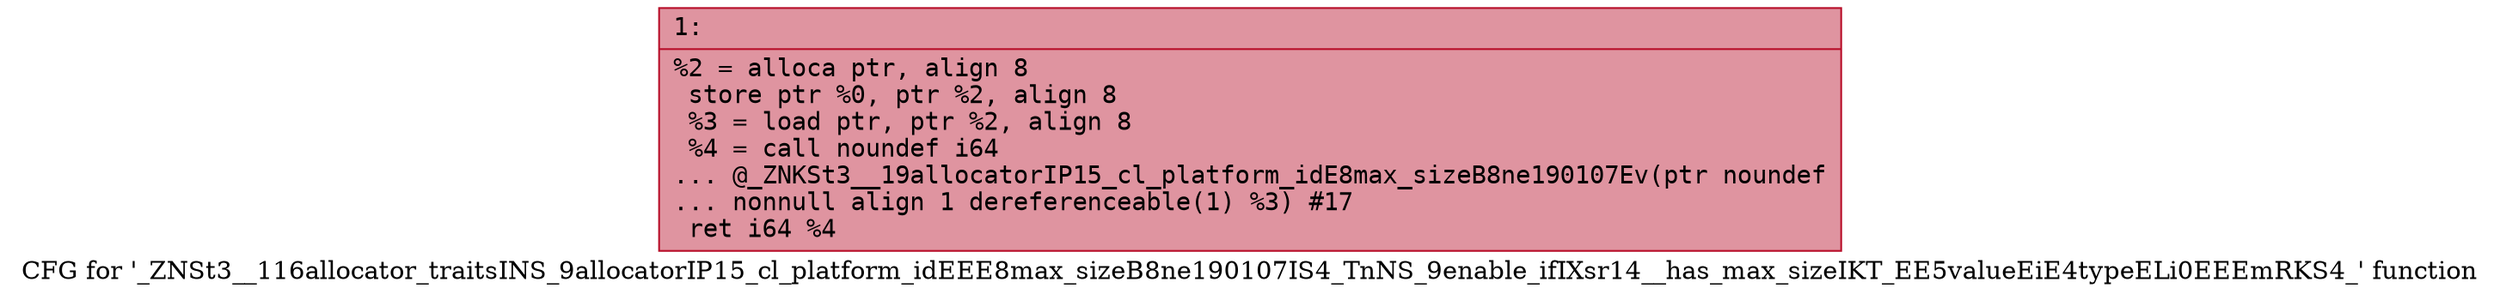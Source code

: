 digraph "CFG for '_ZNSt3__116allocator_traitsINS_9allocatorIP15_cl_platform_idEEE8max_sizeB8ne190107IS4_TnNS_9enable_ifIXsr14__has_max_sizeIKT_EE5valueEiE4typeELi0EEEmRKS4_' function" {
	label="CFG for '_ZNSt3__116allocator_traitsINS_9allocatorIP15_cl_platform_idEEE8max_sizeB8ne190107IS4_TnNS_9enable_ifIXsr14__has_max_sizeIKT_EE5valueEiE4typeELi0EEEmRKS4_' function";

	Node0x600000634320 [shape=record,color="#b70d28ff", style=filled, fillcolor="#b70d2870" fontname="Courier",label="{1:\l|  %2 = alloca ptr, align 8\l  store ptr %0, ptr %2, align 8\l  %3 = load ptr, ptr %2, align 8\l  %4 = call noundef i64\l... @_ZNKSt3__19allocatorIP15_cl_platform_idE8max_sizeB8ne190107Ev(ptr noundef\l... nonnull align 1 dereferenceable(1) %3) #17\l  ret i64 %4\l}"];
}
